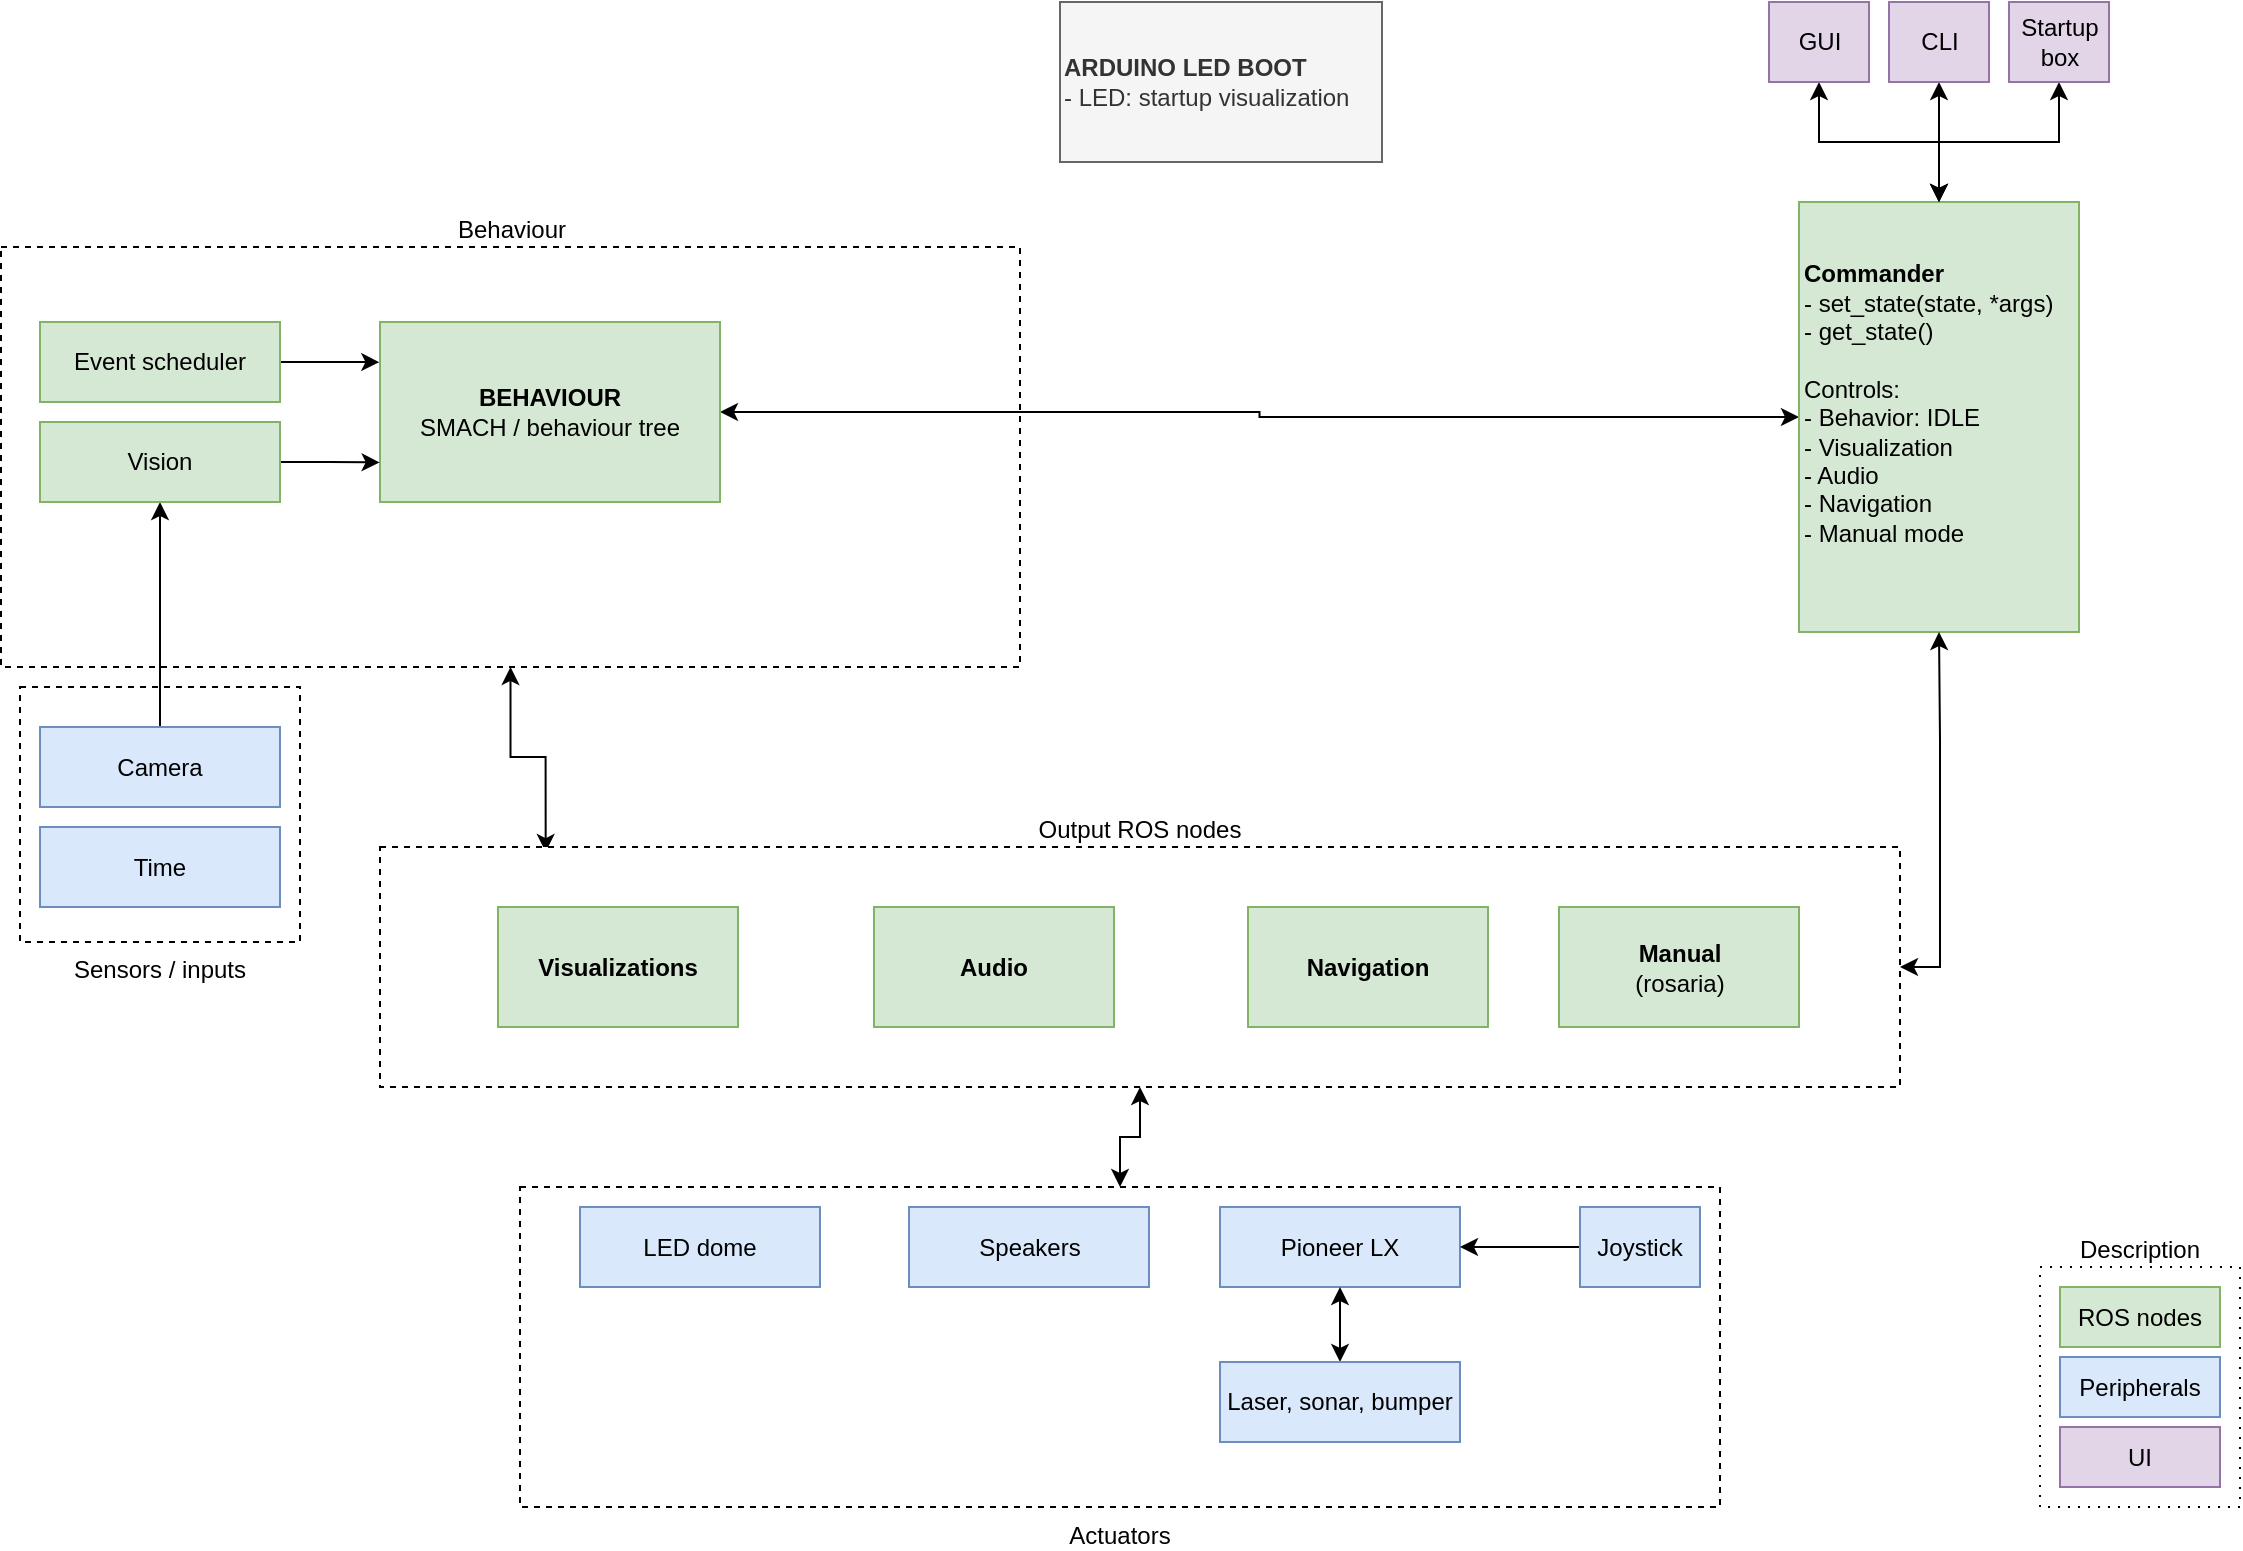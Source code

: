 <mxfile version="12.7.4" type="github">
  <diagram id="6OnpdtAAKKhr5p_AtVlW" name="Page-1">
    <mxGraphModel dx="1463" dy="1010" grid="1" gridSize="10" guides="1" tooltips="1" connect="1" arrows="1" fold="1" page="1" pageScale="1" pageWidth="1169" pageHeight="827" math="0" shadow="0">
      <root>
        <mxCell id="0" />
        <mxCell id="1" parent="0" />
        <mxCell id="jXuBJ1nVAAcOgqzTFtKq-13" value="" style="edgeStyle=orthogonalEdgeStyle;rounded=0;orthogonalLoop=1;jettySize=auto;html=1;startArrow=classic;startFill=1;entryX=0.109;entryY=0.021;entryDx=0;entryDy=0;entryPerimeter=0;" edge="1" parent="1" source="jXuBJ1nVAAcOgqzTFtKq-5" target="1Ipf9dVRUQRrrsdZAD5U-11">
          <mxGeometry relative="1" as="geometry">
            <mxPoint x="283" y="400" as="sourcePoint" />
            <mxPoint x="265.25" y="442.5" as="targetPoint" />
          </mxGeometry>
        </mxCell>
        <mxCell id="jXuBJ1nVAAcOgqzTFtKq-5" value="&lt;div&gt;Behaviour&lt;/div&gt;" style="rounded=0;whiteSpace=wrap;html=1;dashed=1;labelPosition=center;verticalLabelPosition=top;align=center;verticalAlign=bottom;" vertex="1" parent="1">
          <mxGeometry x="10.5" y="152.5" width="509.5" height="210" as="geometry" />
        </mxCell>
        <mxCell id="liCN6XQj_wZ74_ZR0JUV-6" value="Sensors / inputs" style="rounded=0;whiteSpace=wrap;html=1;labelPosition=center;verticalLabelPosition=bottom;align=center;verticalAlign=top;dashed=1;" parent="1" vertex="1">
          <mxGeometry x="20" y="372.5" width="140" height="127.5" as="geometry" />
        </mxCell>
        <mxCell id="1Ipf9dVRUQRrrsdZAD5U-14" style="edgeStyle=orthogonalEdgeStyle;rounded=0;orthogonalLoop=1;jettySize=auto;html=1;exitX=0;exitY=0.5;exitDx=0;exitDy=0;verticalAlign=bottom;startArrow=classic;startFill=1;entryX=1;entryY=0.5;entryDx=0;entryDy=0;" parent="1" source="1Ipf9dVRUQRrrsdZAD5U-7" target="1Ipf9dVRUQRrrsdZAD5U-32" edge="1">
          <mxGeometry relative="1" as="geometry">
            <mxPoint x="970" y="257.5" as="targetPoint" />
          </mxGeometry>
        </mxCell>
        <mxCell id="1Ipf9dVRUQRrrsdZAD5U-7" value="&lt;b&gt;Commander&lt;/b&gt;&lt;br&gt;- set_state(state, *args)&lt;br&gt;&lt;div&gt;- get_state()&lt;/div&gt;&lt;div&gt;&lt;br&gt;&lt;/div&gt;&lt;div&gt;Controls:&lt;/div&gt;&lt;div&gt;- Behavior: IDLE&lt;/div&gt;&lt;div&gt;- Visualization&lt;/div&gt;&lt;div&gt;- Audio&lt;/div&gt;&lt;div&gt;- Navigation&lt;/div&gt;&lt;div&gt;- Manual mode&lt;br&gt;&lt;/div&gt;&lt;div&gt;&lt;br&gt;&lt;/div&gt;" style="rounded=0;whiteSpace=wrap;html=1;align=left;fillColor=#d5e8d4;strokeColor=#82b366;fontColor=#000000;" parent="1" vertex="1">
          <mxGeometry x="909.5" y="130" width="140" height="215" as="geometry" />
        </mxCell>
        <mxCell id="1Ipf9dVRUQRrrsdZAD5U-28" value="&lt;b&gt;ARDUINO LED BOOT&lt;/b&gt;&lt;br&gt;- LED: startup visualization" style="rounded=0;whiteSpace=wrap;html=1;align=left;fillColor=#f5f5f5;strokeColor=#666666;fontColor=#333333;" parent="1" vertex="1">
          <mxGeometry x="540" y="30" width="161" height="80" as="geometry" />
        </mxCell>
        <mxCell id="1Ipf9dVRUQRrrsdZAD5U-40" style="edgeStyle=orthogonalEdgeStyle;rounded=0;orthogonalLoop=1;jettySize=auto;html=1;exitX=1;exitY=0.5;exitDx=0;exitDy=0;startArrow=none;startFill=0;entryX=-0.002;entryY=0.223;entryDx=0;entryDy=0;entryPerimeter=0;" parent="1" source="1Ipf9dVRUQRrrsdZAD5U-39" target="1Ipf9dVRUQRrrsdZAD5U-32" edge="1">
          <mxGeometry relative="1" as="geometry">
            <mxPoint x="200" y="210" as="targetPoint" />
          </mxGeometry>
        </mxCell>
        <mxCell id="1Ipf9dVRUQRrrsdZAD5U-39" value="Event scheduler" style="rounded=0;whiteSpace=wrap;html=1;fillColor=#d5e8d4;strokeColor=#82b366;fontColor=#000000;" parent="1" vertex="1">
          <mxGeometry x="30" y="190" width="120" height="40" as="geometry" />
        </mxCell>
        <mxCell id="1Ipf9dVRUQRrrsdZAD5U-32" value="&lt;b&gt;BEHAVIOUR&lt;/b&gt;&lt;br&gt;SMACH / behaviour tree" style="rounded=0;whiteSpace=wrap;html=1;align=center;fillColor=#d5e8d4;strokeColor=#82b366;fontColor=#000000;" parent="1" vertex="1">
          <mxGeometry x="200" y="190" width="170" height="90" as="geometry" />
        </mxCell>
        <mxCell id="1Ipf9dVRUQRrrsdZAD5U-43" style="edgeStyle=orthogonalEdgeStyle;rounded=0;orthogonalLoop=1;jettySize=auto;html=1;exitX=1;exitY=0.5;exitDx=0;exitDy=0;entryX=0.5;entryY=1;entryDx=0;entryDy=0;startArrow=classic;startFill=1;" parent="1" source="1Ipf9dVRUQRrrsdZAD5U-11" target="1Ipf9dVRUQRrrsdZAD5U-7" edge="1">
          <mxGeometry relative="1" as="geometry" />
        </mxCell>
        <mxCell id="1Ipf9dVRUQRrrsdZAD5U-45" style="edgeStyle=orthogonalEdgeStyle;rounded=0;orthogonalLoop=1;jettySize=auto;html=1;exitX=0.5;exitY=0;exitDx=0;exitDy=0;entryX=0.5;entryY=1;entryDx=0;entryDy=0;startArrow=none;startFill=0;" parent="1" source="1Ipf9dVRUQRrrsdZAD5U-44" target="liCN6XQj_wZ74_ZR0JUV-1" edge="1">
          <mxGeometry relative="1" as="geometry" />
        </mxCell>
        <mxCell id="1Ipf9dVRUQRrrsdZAD5U-44" value="Camera" style="rounded=0;whiteSpace=wrap;html=1;fillColor=#dae8fc;strokeColor=#6c8ebf;fontColor=#000000;" parent="1" vertex="1">
          <mxGeometry x="30.0" y="392.5" width="120" height="40" as="geometry" />
        </mxCell>
        <mxCell id="liCN6XQj_wZ74_ZR0JUV-16" style="edgeStyle=orthogonalEdgeStyle;rounded=0;orthogonalLoop=1;jettySize=auto;html=1;exitX=0.5;exitY=1;exitDx=0;exitDy=0;entryX=0.5;entryY=0;entryDx=0;entryDy=0;startArrow=classic;startFill=1;" parent="1" source="1Ipf9dVRUQRrrsdZAD5U-11" target="liCN6XQj_wZ74_ZR0JUV-7" edge="1">
          <mxGeometry relative="1" as="geometry" />
        </mxCell>
        <mxCell id="1Ipf9dVRUQRrrsdZAD5U-11" value="Output ROS nodes" style="rounded=0;whiteSpace=wrap;html=1;dashed=1;labelPosition=center;verticalLabelPosition=top;align=center;verticalAlign=bottom;" parent="1" vertex="1">
          <mxGeometry x="200" y="452.5" width="760" height="120" as="geometry" />
        </mxCell>
        <mxCell id="1Ipf9dVRUQRrrsdZAD5U-8" value="Visualizations" style="rounded=0;whiteSpace=wrap;html=1;fillColor=#d5e8d4;strokeColor=#82b366;fontColor=#000000;fontStyle=1" parent="1" vertex="1">
          <mxGeometry x="259" y="482.5" width="120" height="60" as="geometry" />
        </mxCell>
        <mxCell id="1Ipf9dVRUQRrrsdZAD5U-9" value="Audio" style="rounded=0;whiteSpace=wrap;html=1;fillColor=#d5e8d4;strokeColor=#82b366;fontColor=#000000;fontStyle=1" parent="1" vertex="1">
          <mxGeometry x="447.0" y="482.5" width="120" height="60" as="geometry" />
        </mxCell>
        <mxCell id="1Ipf9dVRUQRrrsdZAD5U-10" value="Navigation" style="rounded=0;whiteSpace=wrap;html=1;fillColor=#d5e8d4;strokeColor=#82b366;fontColor=#000000;fontStyle=1" parent="1" vertex="1">
          <mxGeometry x="634" y="482.5" width="120" height="60" as="geometry" />
        </mxCell>
        <mxCell id="1Ipf9dVRUQRrrsdZAD5U-47" style="edgeStyle=orthogonalEdgeStyle;rounded=0;orthogonalLoop=1;jettySize=auto;html=1;exitX=0.5;exitY=1;exitDx=0;exitDy=0;startArrow=classic;startFill=1;fontColor=#000;" parent="1" source="1Ipf9dVRUQRrrsdZAD5U-46" target="1Ipf9dVRUQRrrsdZAD5U-7" edge="1">
          <mxGeometry relative="1" as="geometry" />
        </mxCell>
        <mxCell id="1Ipf9dVRUQRrrsdZAD5U-46" value="GUI&lt;br&gt;" style="rounded=0;whiteSpace=wrap;html=1;align=center;fillColor=#e1d5e7;strokeColor=#9673a6;fontColor=#000;" parent="1" vertex="1">
          <mxGeometry x="894.5" y="30" width="50" height="40" as="geometry" />
        </mxCell>
        <mxCell id="gCPgkVrLY4gSI0CWrWjf-4" style="edgeStyle=orthogonalEdgeStyle;rounded=0;orthogonalLoop=1;jettySize=auto;html=1;exitX=0.5;exitY=1;exitDx=0;exitDy=0;entryX=0.5;entryY=0;entryDx=0;entryDy=0;startArrow=classic;startFill=1;" parent="1" source="gCPgkVrLY4gSI0CWrWjf-2" target="1Ipf9dVRUQRrrsdZAD5U-7" edge="1">
          <mxGeometry relative="1" as="geometry" />
        </mxCell>
        <mxCell id="gCPgkVrLY4gSI0CWrWjf-2" value="CLI" style="rounded=0;whiteSpace=wrap;html=1;align=center;fillColor=#e1d5e7;strokeColor=#9673a6;fontColor=#000;" parent="1" vertex="1">
          <mxGeometry x="954.5" y="30" width="50" height="40" as="geometry" />
        </mxCell>
        <mxCell id="gCPgkVrLY4gSI0CWrWjf-5" style="edgeStyle=orthogonalEdgeStyle;rounded=0;orthogonalLoop=1;jettySize=auto;html=1;exitX=0.5;exitY=1;exitDx=0;exitDy=0;entryX=0.5;entryY=0;entryDx=0;entryDy=0;startArrow=classic;startFill=1;" parent="1" source="gCPgkVrLY4gSI0CWrWjf-3" target="1Ipf9dVRUQRrrsdZAD5U-7" edge="1">
          <mxGeometry relative="1" as="geometry" />
        </mxCell>
        <mxCell id="gCPgkVrLY4gSI0CWrWjf-3" value="Startup box" style="rounded=0;whiteSpace=wrap;html=1;align=center;fillColor=#e1d5e7;strokeColor=#9673a6;fontColor=#000;" parent="1" vertex="1">
          <mxGeometry x="1014.5" y="30" width="50" height="40" as="geometry" />
        </mxCell>
        <mxCell id="liCN6XQj_wZ74_ZR0JUV-3" style="edgeStyle=orthogonalEdgeStyle;rounded=0;orthogonalLoop=1;jettySize=auto;html=1;exitX=1;exitY=0.5;exitDx=0;exitDy=0;entryX=-0.001;entryY=0.78;entryDx=0;entryDy=0;entryPerimeter=0;" parent="1" source="liCN6XQj_wZ74_ZR0JUV-1" target="1Ipf9dVRUQRrrsdZAD5U-32" edge="1">
          <mxGeometry relative="1" as="geometry" />
        </mxCell>
        <mxCell id="liCN6XQj_wZ74_ZR0JUV-1" value="Vision" style="rounded=0;whiteSpace=wrap;html=1;fillColor=#d5e8d4;strokeColor=#82b366;fontColor=#000000;" parent="1" vertex="1">
          <mxGeometry x="30.0" y="240" width="120" height="40" as="geometry" />
        </mxCell>
        <mxCell id="liCN6XQj_wZ74_ZR0JUV-4" value="Time" style="rounded=0;whiteSpace=wrap;html=1;fillColor=#dae8fc;strokeColor=#6c8ebf;fontColor=#000000;" parent="1" vertex="1">
          <mxGeometry x="30.0" y="442.5" width="120" height="40" as="geometry" />
        </mxCell>
        <mxCell id="liCN6XQj_wZ74_ZR0JUV-7" value="Actuators" style="rounded=0;whiteSpace=wrap;html=1;labelPosition=center;verticalLabelPosition=bottom;align=center;verticalAlign=top;dashed=1;" parent="1" vertex="1">
          <mxGeometry x="270" y="622.5" width="600" height="160" as="geometry" />
        </mxCell>
        <mxCell id="liCN6XQj_wZ74_ZR0JUV-13" value="LED dome" style="rounded=0;whiteSpace=wrap;html=1;fillColor=#dae8fc;strokeColor=#6c8ebf;fontColor=#000000;" parent="1" vertex="1">
          <mxGeometry x="300" y="632.5" width="120" height="40" as="geometry" />
        </mxCell>
        <mxCell id="liCN6XQj_wZ74_ZR0JUV-14" value="Pioneer LX" style="rounded=0;whiteSpace=wrap;html=1;fillColor=#dae8fc;strokeColor=#6c8ebf;fontColor=#000000;" parent="1" vertex="1">
          <mxGeometry x="620" y="632.5" width="120" height="40" as="geometry" />
        </mxCell>
        <mxCell id="liCN6XQj_wZ74_ZR0JUV-15" value="Speakers" style="rounded=0;whiteSpace=wrap;html=1;fillColor=#dae8fc;strokeColor=#6c8ebf;fontColor=#000000;" parent="1" vertex="1">
          <mxGeometry x="464.5" y="632.5" width="120" height="40" as="geometry" />
        </mxCell>
        <mxCell id="liCN6XQj_wZ74_ZR0JUV-21" value="Description" style="rounded=0;whiteSpace=wrap;html=1;fontColor=#000000;labelPosition=center;verticalLabelPosition=top;align=center;verticalAlign=bottom;dashed=1;dashPattern=1 4;" parent="1" vertex="1">
          <mxGeometry x="1030" y="662.5" width="100" height="120" as="geometry" />
        </mxCell>
        <mxCell id="liCN6XQj_wZ74_ZR0JUV-17" value="ROS nodes" style="rounded=0;whiteSpace=wrap;html=1;fillColor=#d5e8d4;strokeColor=#82b366;fontColor=#000000;" parent="1" vertex="1">
          <mxGeometry x="1040" y="672.5" width="80" height="30" as="geometry" />
        </mxCell>
        <mxCell id="liCN6XQj_wZ74_ZR0JUV-18" value="Peripherals" style="rounded=0;whiteSpace=wrap;html=1;fillColor=#dae8fc;strokeColor=#6c8ebf;fontColor=#000000;" parent="1" vertex="1">
          <mxGeometry x="1040" y="707.5" width="80" height="30" as="geometry" />
        </mxCell>
        <mxCell id="liCN6XQj_wZ74_ZR0JUV-19" value="UI" style="rounded=0;whiteSpace=wrap;html=1;fillColor=#e1d5e7;strokeColor=#9673a6;fontColor=#000000;" parent="1" vertex="1">
          <mxGeometry x="1040" y="742.5" width="80" height="30" as="geometry" />
        </mxCell>
        <mxCell id="liCN6XQj_wZ74_ZR0JUV-24" style="edgeStyle=orthogonalEdgeStyle;rounded=0;orthogonalLoop=1;jettySize=auto;html=1;exitX=0.5;exitY=1;exitDx=0;exitDy=0;startArrow=classic;startFill=1;fontColor=#000000;" parent="1" source="liCN6XQj_wZ74_ZR0JUV-21" target="liCN6XQj_wZ74_ZR0JUV-21" edge="1">
          <mxGeometry relative="1" as="geometry" />
        </mxCell>
        <mxCell id="jXuBJ1nVAAcOgqzTFtKq-2" value="Manual&lt;br&gt;&lt;span style=&quot;font-weight: normal&quot;&gt;(rosaria)&lt;/span&gt;" style="rounded=0;whiteSpace=wrap;html=1;fillColor=#d5e8d4;strokeColor=#82b366;fontColor=#000000;fontStyle=1" vertex="1" parent="1">
          <mxGeometry x="789.5" y="482.5" width="120" height="60" as="geometry" />
        </mxCell>
        <mxCell id="jXuBJ1nVAAcOgqzTFtKq-4" value="" style="edgeStyle=orthogonalEdgeStyle;rounded=0;orthogonalLoop=1;jettySize=auto;html=1;" edge="1" parent="1" source="jXuBJ1nVAAcOgqzTFtKq-3" target="liCN6XQj_wZ74_ZR0JUV-14">
          <mxGeometry relative="1" as="geometry" />
        </mxCell>
        <mxCell id="jXuBJ1nVAAcOgqzTFtKq-3" value="&lt;div&gt;Joystick&lt;/div&gt;" style="rounded=0;whiteSpace=wrap;html=1;fillColor=#dae8fc;strokeColor=#6c8ebf;fontColor=#000000;" vertex="1" parent="1">
          <mxGeometry x="800" y="632.5" width="60" height="40" as="geometry" />
        </mxCell>
        <mxCell id="jXuBJ1nVAAcOgqzTFtKq-9" value="" style="edgeStyle=orthogonalEdgeStyle;rounded=0;orthogonalLoop=1;jettySize=auto;html=1;startArrow=classic;startFill=1;" edge="1" parent="1" source="jXuBJ1nVAAcOgqzTFtKq-6" target="liCN6XQj_wZ74_ZR0JUV-14">
          <mxGeometry relative="1" as="geometry" />
        </mxCell>
        <mxCell id="jXuBJ1nVAAcOgqzTFtKq-6" value="Laser, sonar, bumper" style="rounded=0;whiteSpace=wrap;html=1;fillColor=#dae8fc;strokeColor=#6c8ebf;fontColor=#000000;" vertex="1" parent="1">
          <mxGeometry x="620" y="710" width="120" height="40" as="geometry" />
        </mxCell>
      </root>
    </mxGraphModel>
  </diagram>
</mxfile>
